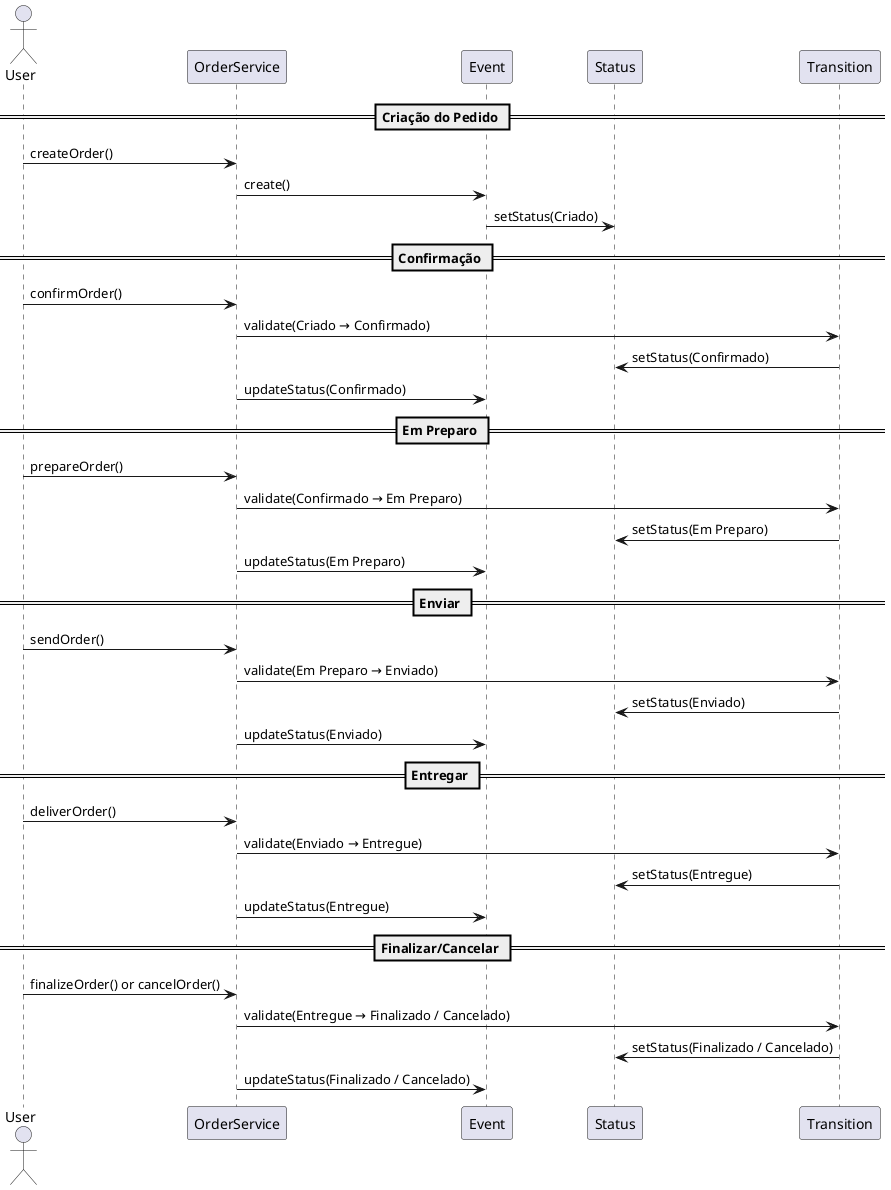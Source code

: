 @startuml
actor User
participant "OrderService" as OrderService
participant "Event" as Event
participant "Status" as Status
participant "Transition" as Transition

== Criação do Pedido ==
User -> OrderService : createOrder()
OrderService -> Event : create()
Event -> Status : setStatus(Criado)

== Confirmação ==
User -> OrderService : confirmOrder()
OrderService -> Transition : validate(Criado → Confirmado)
Transition -> Status : setStatus(Confirmado)
OrderService -> Event : updateStatus(Confirmado)

== Em Preparo ==
User -> OrderService : prepareOrder()
OrderService -> Transition : validate(Confirmado → Em Preparo)
Transition -> Status : setStatus(Em Preparo)
OrderService -> Event : updateStatus(Em Preparo)

== Enviar ==
User -> OrderService : sendOrder()
OrderService -> Transition : validate(Em Preparo → Enviado)
Transition -> Status : setStatus(Enviado)
OrderService -> Event : updateStatus(Enviado)

== Entregar ==
User -> OrderService : deliverOrder()
OrderService -> Transition : validate(Enviado → Entregue)
Transition -> Status : setStatus(Entregue)
OrderService -> Event : updateStatus(Entregue)

== Finalizar/Cancelar ==
User -> OrderService : finalizeOrder() or cancelOrder()
OrderService -> Transition : validate(Entregue → Finalizado / Cancelado)
Transition -> Status : setStatus(Finalizado / Cancelado)
OrderService -> Event : updateStatus(Finalizado / Cancelado)

@enduml
